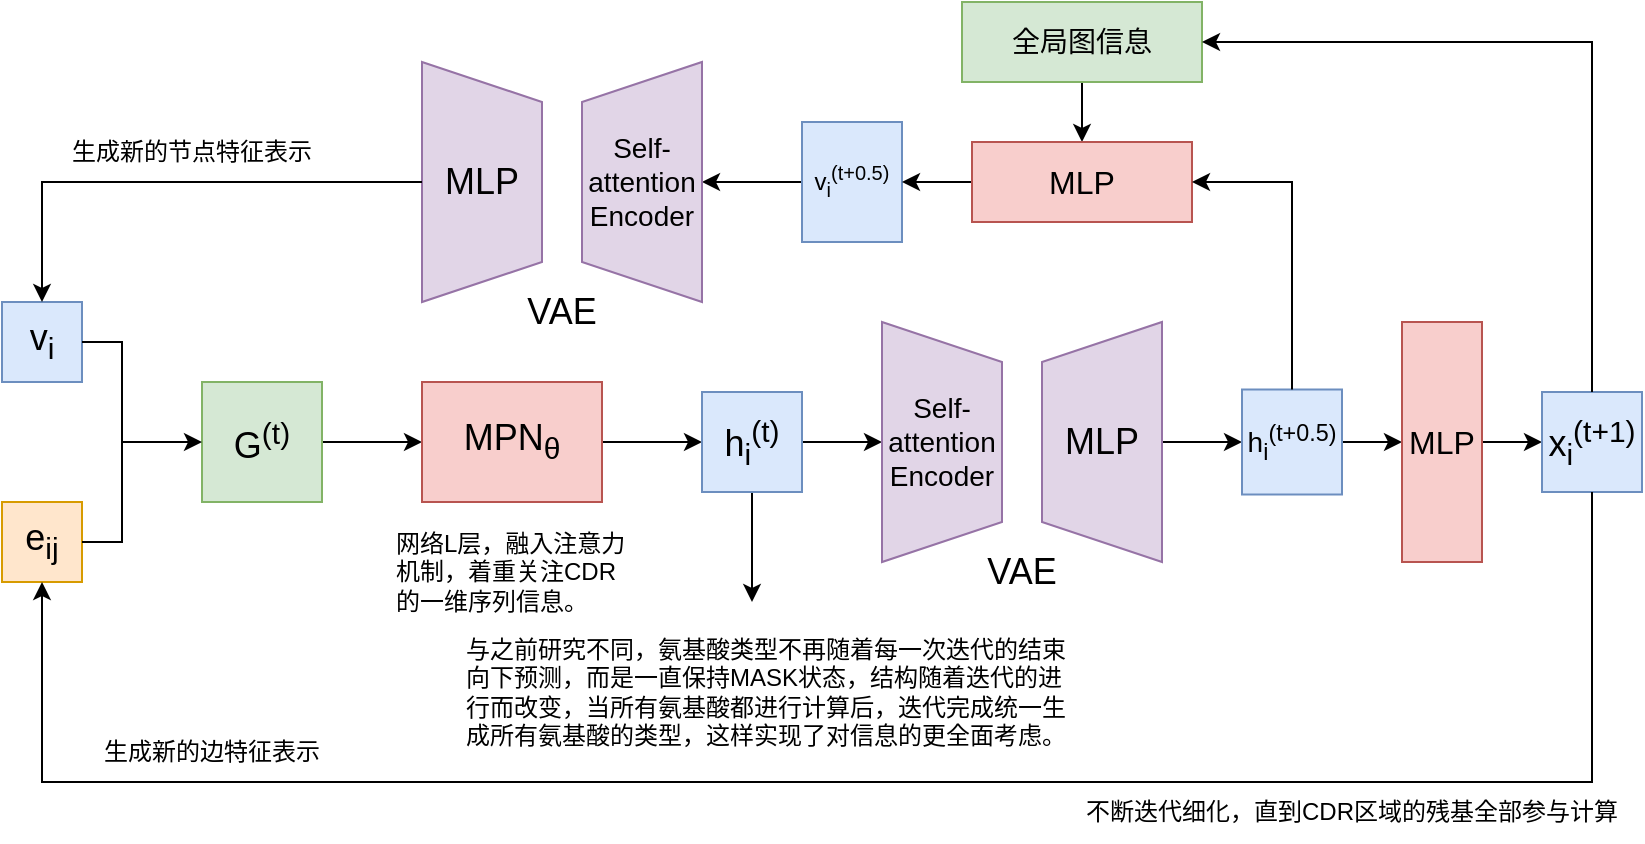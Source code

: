 <mxfile version="21.3.3" type="github">
  <diagram name="第 1 页" id="x90SLZRSGqJVOgKwXgTj">
    <mxGraphModel dx="1064" dy="499" grid="1" gridSize="10" guides="1" tooltips="1" connect="1" arrows="1" fold="1" page="1" pageScale="1" pageWidth="827" pageHeight="1169" math="0" shadow="0">
      <root>
        <mxCell id="0" />
        <mxCell id="1" parent="0" />
        <mxCell id="V-CbSPrDg8GrjM4xDY10-1" value="&lt;span style=&quot;font-size: 18px;&quot;&gt;v&lt;sub&gt;i&lt;/sub&gt;&lt;/span&gt;" style="rounded=0;whiteSpace=wrap;html=1;fillColor=#dae8fc;strokeColor=#6c8ebf;" parent="1" vertex="1">
          <mxGeometry x="140" y="210" width="40" height="40" as="geometry" />
        </mxCell>
        <mxCell id="V-CbSPrDg8GrjM4xDY10-2" value="&lt;span style=&quot;font-size: 18px;&quot;&gt;e&lt;sub&gt;ij&lt;/sub&gt;&lt;/span&gt;" style="rounded=0;whiteSpace=wrap;html=1;fillColor=#ffe6cc;strokeColor=#d79b00;" parent="1" vertex="1">
          <mxGeometry x="140" y="310" width="40" height="40" as="geometry" />
        </mxCell>
        <mxCell id="V-CbSPrDg8GrjM4xDY10-7" value="" style="edgeStyle=orthogonalEdgeStyle;rounded=0;orthogonalLoop=1;jettySize=auto;html=1;" parent="1" source="V-CbSPrDg8GrjM4xDY10-3" target="V-CbSPrDg8GrjM4xDY10-6" edge="1">
          <mxGeometry relative="1" as="geometry" />
        </mxCell>
        <mxCell id="V-CbSPrDg8GrjM4xDY10-3" value="&lt;font style=&quot;font-size: 18px;&quot;&gt;G&lt;sup&gt;(t)&lt;/sup&gt;&lt;/font&gt;" style="rounded=0;whiteSpace=wrap;html=1;fillColor=#d5e8d4;strokeColor=#82b366;" parent="1" vertex="1">
          <mxGeometry x="240" y="250" width="60" height="60" as="geometry" />
        </mxCell>
        <mxCell id="V-CbSPrDg8GrjM4xDY10-4" value="" style="endArrow=classic;html=1;rounded=0;exitX=1;exitY=0.5;exitDx=0;exitDy=0;entryX=0;entryY=0.5;entryDx=0;entryDy=0;" parent="1" source="V-CbSPrDg8GrjM4xDY10-1" target="V-CbSPrDg8GrjM4xDY10-3" edge="1">
          <mxGeometry width="50" height="50" relative="1" as="geometry">
            <mxPoint x="110" y="130" as="sourcePoint" />
            <mxPoint x="160" y="80" as="targetPoint" />
            <Array as="points">
              <mxPoint x="200" y="230" />
              <mxPoint x="200" y="280" />
            </Array>
          </mxGeometry>
        </mxCell>
        <mxCell id="V-CbSPrDg8GrjM4xDY10-5" value="" style="endArrow=none;html=1;rounded=0;exitX=1;exitY=0.5;exitDx=0;exitDy=0;" parent="1" source="V-CbSPrDg8GrjM4xDY10-2" edge="1">
          <mxGeometry width="50" height="50" relative="1" as="geometry">
            <mxPoint x="190" y="410" as="sourcePoint" />
            <mxPoint x="200" y="280" as="targetPoint" />
            <Array as="points">
              <mxPoint x="200" y="330" />
            </Array>
          </mxGeometry>
        </mxCell>
        <mxCell id="V-CbSPrDg8GrjM4xDY10-10" value="" style="edgeStyle=orthogonalEdgeStyle;rounded=0;orthogonalLoop=1;jettySize=auto;html=1;" parent="1" source="V-CbSPrDg8GrjM4xDY10-6" target="V-CbSPrDg8GrjM4xDY10-9" edge="1">
          <mxGeometry relative="1" as="geometry" />
        </mxCell>
        <mxCell id="V-CbSPrDg8GrjM4xDY10-6" value="&lt;font style=&quot;font-size: 18px;&quot;&gt;MPN&lt;sub&gt;θ&lt;/sub&gt;&lt;/font&gt;" style="rounded=0;whiteSpace=wrap;html=1;fillColor=#f8cecc;strokeColor=#b85450;" parent="1" vertex="1">
          <mxGeometry x="350" y="250" width="90" height="60" as="geometry" />
        </mxCell>
        <mxCell id="V-CbSPrDg8GrjM4xDY10-8" value="&lt;font style=&quot;font-size: 12px;&quot;&gt;网络L层，融入注意力机制，着重关注CDR的一维序列信息。&lt;/font&gt;" style="text;html=1;strokeColor=none;fillColor=none;align=left;verticalAlign=middle;whiteSpace=wrap;rounded=0;" parent="1" vertex="1">
          <mxGeometry x="335" y="320" width="120" height="50" as="geometry" />
        </mxCell>
        <mxCell id="V-CbSPrDg8GrjM4xDY10-15" value="" style="edgeStyle=orthogonalEdgeStyle;rounded=0;orthogonalLoop=1;jettySize=auto;html=1;" parent="1" source="V-CbSPrDg8GrjM4xDY10-9" target="V-CbSPrDg8GrjM4xDY10-14" edge="1">
          <mxGeometry relative="1" as="geometry" />
        </mxCell>
        <mxCell id="V-CbSPrDg8GrjM4xDY10-28" value="" style="edgeStyle=orthogonalEdgeStyle;rounded=0;orthogonalLoop=1;jettySize=auto;html=1;" parent="1" source="V-CbSPrDg8GrjM4xDY10-9" edge="1">
          <mxGeometry relative="1" as="geometry">
            <mxPoint x="515" y="360" as="targetPoint" />
          </mxGeometry>
        </mxCell>
        <mxCell id="V-CbSPrDg8GrjM4xDY10-9" value="&lt;font style=&quot;font-size: 18px;&quot;&gt;h&lt;sub&gt;i&lt;/sub&gt;&lt;sup&gt;(t)&lt;/sup&gt;&lt;/font&gt;" style="rounded=0;whiteSpace=wrap;html=1;fillColor=#dae8fc;strokeColor=#6c8ebf;" parent="1" vertex="1">
          <mxGeometry x="490" y="255" width="50" height="50" as="geometry" />
        </mxCell>
        <mxCell id="V-CbSPrDg8GrjM4xDY10-14" value="&lt;font style=&quot;font-size: 14px;&quot;&gt;Self-attention&lt;br&gt;Encoder&lt;/font&gt;" style="shape=trapezoid;perimeter=trapezoidPerimeter;whiteSpace=wrap;html=1;fixedSize=1;direction=south;fillColor=#e1d5e7;strokeColor=#9673a6;" parent="1" vertex="1">
          <mxGeometry x="580" y="220" width="60" height="120" as="geometry" />
        </mxCell>
        <mxCell id="V-CbSPrDg8GrjM4xDY10-20" value="" style="edgeStyle=orthogonalEdgeStyle;rounded=0;orthogonalLoop=1;jettySize=auto;html=1;" parent="1" source="V-CbSPrDg8GrjM4xDY10-16" target="V-CbSPrDg8GrjM4xDY10-19" edge="1">
          <mxGeometry relative="1" as="geometry" />
        </mxCell>
        <mxCell id="V-CbSPrDg8GrjM4xDY10-16" value="&lt;font style=&quot;font-size: 18px;&quot;&gt;MLP&lt;/font&gt;" style="shape=trapezoid;perimeter=trapezoidPerimeter;whiteSpace=wrap;html=1;fixedSize=1;direction=north;fillColor=#e1d5e7;strokeColor=#9673a6;" parent="1" vertex="1">
          <mxGeometry x="660" y="220" width="60" height="120" as="geometry" />
        </mxCell>
        <mxCell id="V-CbSPrDg8GrjM4xDY10-18" value="&lt;font style=&quot;font-size: 18px;&quot;&gt;VAE&lt;/font&gt;" style="text;html=1;strokeColor=none;fillColor=none;align=center;verticalAlign=middle;whiteSpace=wrap;rounded=0;" parent="1" vertex="1">
          <mxGeometry x="620" y="330" width="60" height="30" as="geometry" />
        </mxCell>
        <mxCell id="V-CbSPrDg8GrjM4xDY10-22" value="" style="edgeStyle=orthogonalEdgeStyle;rounded=0;orthogonalLoop=1;jettySize=auto;html=1;" parent="1" source="V-CbSPrDg8GrjM4xDY10-19" target="V-CbSPrDg8GrjM4xDY10-21" edge="1">
          <mxGeometry relative="1" as="geometry" />
        </mxCell>
        <mxCell id="V-CbSPrDg8GrjM4xDY10-19" value="&lt;font style=&quot;font-size: 14px;&quot;&gt;h&lt;sub style=&quot;border-color: var(--border-color);&quot;&gt;i&lt;/sub&gt;&lt;sup style=&quot;border-color: var(--border-color);&quot;&gt;(t+0.5)&lt;/sup&gt;&lt;/font&gt;" style="whiteSpace=wrap;html=1;fillColor=#dae8fc;strokeColor=#6c8ebf;" parent="1" vertex="1">
          <mxGeometry x="760" y="253.75" width="50" height="52.5" as="geometry" />
        </mxCell>
        <mxCell id="V-CbSPrDg8GrjM4xDY10-24" value="" style="edgeStyle=orthogonalEdgeStyle;rounded=0;orthogonalLoop=1;jettySize=auto;html=1;" parent="1" source="V-CbSPrDg8GrjM4xDY10-21" target="V-CbSPrDg8GrjM4xDY10-23" edge="1">
          <mxGeometry relative="1" as="geometry" />
        </mxCell>
        <mxCell id="V-CbSPrDg8GrjM4xDY10-21" value="&lt;font style=&quot;font-size: 16px;&quot;&gt;MLP&lt;/font&gt;" style="rounded=0;whiteSpace=wrap;html=1;fillColor=#f8cecc;strokeColor=#b85450;" parent="1" vertex="1">
          <mxGeometry x="840" y="220" width="40" height="120" as="geometry" />
        </mxCell>
        <mxCell id="V-CbSPrDg8GrjM4xDY10-23" value="&lt;font style=&quot;font-size: 18px;&quot;&gt;x&lt;sub&gt;i&lt;/sub&gt;&lt;sup&gt;(t+1)&lt;/sup&gt;&lt;/font&gt;" style="rounded=0;whiteSpace=wrap;html=1;fillColor=#dae8fc;strokeColor=#6c8ebf;" parent="1" vertex="1">
          <mxGeometry x="910" y="255" width="50" height="50" as="geometry" />
        </mxCell>
        <mxCell id="V-CbSPrDg8GrjM4xDY10-34" value="" style="edgeStyle=orthogonalEdgeStyle;rounded=0;orthogonalLoop=1;jettySize=auto;html=1;" parent="1" source="V-CbSPrDg8GrjM4xDY10-25" target="V-CbSPrDg8GrjM4xDY10-33" edge="1">
          <mxGeometry relative="1" as="geometry" />
        </mxCell>
        <mxCell id="V-CbSPrDg8GrjM4xDY10-25" value="&lt;font style=&quot;font-size: 14px;&quot;&gt;全局图信息&lt;/font&gt;" style="rounded=0;whiteSpace=wrap;html=1;fillColor=#d5e8d4;strokeColor=#82b366;" parent="1" vertex="1">
          <mxGeometry x="620" y="60" width="120" height="40" as="geometry" />
        </mxCell>
        <mxCell id="V-CbSPrDg8GrjM4xDY10-26" value="" style="endArrow=classic;html=1;rounded=0;exitX=0.5;exitY=0;exitDx=0;exitDy=0;entryX=1;entryY=0.5;entryDx=0;entryDy=0;" parent="1" source="V-CbSPrDg8GrjM4xDY10-23" target="V-CbSPrDg8GrjM4xDY10-25" edge="1">
          <mxGeometry width="50" height="50" relative="1" as="geometry">
            <mxPoint x="870" y="170" as="sourcePoint" />
            <mxPoint x="920" y="120" as="targetPoint" />
            <Array as="points">
              <mxPoint x="935" y="80" />
            </Array>
          </mxGeometry>
        </mxCell>
        <mxCell id="V-CbSPrDg8GrjM4xDY10-29" value="与之前研究不同，氨基酸类型不再随着每一次迭代的结束向下预测，而是一直保持MASK状态，结构随着迭代的进行而改变，当所有氨基酸都进行计算后，迭代完成统一生成所有氨基酸的类型，这样实现了对信息的更全面考虑。" style="text;html=1;strokeColor=none;fillColor=none;align=left;verticalAlign=middle;whiteSpace=wrap;rounded=0;" parent="1" vertex="1">
          <mxGeometry x="370" y="390" width="310" height="30" as="geometry" />
        </mxCell>
        <mxCell id="V-CbSPrDg8GrjM4xDY10-41" value="" style="edgeStyle=orthogonalEdgeStyle;rounded=0;orthogonalLoop=1;jettySize=auto;html=1;" parent="1" source="V-CbSPrDg8GrjM4xDY10-30" target="V-CbSPrDg8GrjM4xDY10-39" edge="1">
          <mxGeometry relative="1" as="geometry" />
        </mxCell>
        <mxCell id="V-CbSPrDg8GrjM4xDY10-30" value="v&lt;sub&gt;i&lt;/sub&gt;&lt;sup&gt;(t+0.5)&lt;/sup&gt;" style="rounded=0;whiteSpace=wrap;html=1;fillColor=#dae8fc;strokeColor=#6c8ebf;" parent="1" vertex="1">
          <mxGeometry x="540" y="120" width="50" height="60" as="geometry" />
        </mxCell>
        <mxCell id="V-CbSPrDg8GrjM4xDY10-36" value="" style="edgeStyle=orthogonalEdgeStyle;rounded=0;orthogonalLoop=1;jettySize=auto;html=1;" parent="1" source="V-CbSPrDg8GrjM4xDY10-33" target="V-CbSPrDg8GrjM4xDY10-30" edge="1">
          <mxGeometry relative="1" as="geometry" />
        </mxCell>
        <mxCell id="V-CbSPrDg8GrjM4xDY10-33" value="&lt;font style=&quot;font-size: 16px;&quot;&gt;MLP&lt;/font&gt;" style="rounded=0;whiteSpace=wrap;html=1;fillColor=#f8cecc;strokeColor=#b85450;" parent="1" vertex="1">
          <mxGeometry x="625" y="130" width="110" height="40" as="geometry" />
        </mxCell>
        <mxCell id="V-CbSPrDg8GrjM4xDY10-35" value="" style="endArrow=classic;html=1;rounded=0;exitX=0.5;exitY=0;exitDx=0;exitDy=0;entryX=1;entryY=0.5;entryDx=0;entryDy=0;" parent="1" source="V-CbSPrDg8GrjM4xDY10-19" target="V-CbSPrDg8GrjM4xDY10-33" edge="1">
          <mxGeometry width="50" height="50" relative="1" as="geometry">
            <mxPoint x="750" y="190" as="sourcePoint" />
            <mxPoint x="800" y="140" as="targetPoint" />
            <Array as="points">
              <mxPoint x="785" y="150" />
            </Array>
          </mxGeometry>
        </mxCell>
        <mxCell id="V-CbSPrDg8GrjM4xDY10-37" value="&lt;font style=&quot;font-size: 18px;&quot;&gt;MLP&lt;/font&gt;" style="shape=trapezoid;perimeter=trapezoidPerimeter;whiteSpace=wrap;html=1;fixedSize=1;direction=south;fillColor=#e1d5e7;strokeColor=#9673a6;" parent="1" vertex="1">
          <mxGeometry x="350" y="90" width="60" height="120" as="geometry" />
        </mxCell>
        <mxCell id="V-CbSPrDg8GrjM4xDY10-39" value="&lt;font style=&quot;font-size: 14px;&quot;&gt;Self-attention&lt;br style=&quot;border-color: var(--border-color);&quot;&gt;Encoder&lt;/font&gt;" style="shape=trapezoid;perimeter=trapezoidPerimeter;whiteSpace=wrap;html=1;fixedSize=1;direction=north;fillColor=#e1d5e7;strokeColor=#9673a6;" parent="1" vertex="1">
          <mxGeometry x="430" y="90" width="60" height="120" as="geometry" />
        </mxCell>
        <mxCell id="V-CbSPrDg8GrjM4xDY10-40" value="&lt;font style=&quot;font-size: 18px;&quot;&gt;VAE&lt;/font&gt;" style="text;html=1;strokeColor=none;fillColor=none;align=center;verticalAlign=middle;whiteSpace=wrap;rounded=0;" parent="1" vertex="1">
          <mxGeometry x="390" y="200" width="60" height="30" as="geometry" />
        </mxCell>
        <mxCell id="V-CbSPrDg8GrjM4xDY10-42" value="" style="endArrow=classic;html=1;rounded=0;exitX=0.5;exitY=1;exitDx=0;exitDy=0;entryX=0.5;entryY=0;entryDx=0;entryDy=0;" parent="1" source="V-CbSPrDg8GrjM4xDY10-37" target="V-CbSPrDg8GrjM4xDY10-1" edge="1">
          <mxGeometry width="50" height="50" relative="1" as="geometry">
            <mxPoint x="60" y="190" as="sourcePoint" />
            <mxPoint x="110" y="140" as="targetPoint" />
            <Array as="points">
              <mxPoint x="160" y="150" />
            </Array>
          </mxGeometry>
        </mxCell>
        <mxCell id="sGo_OVW4n0MB-UbGE2Xv-1" value="" style="endArrow=classic;html=1;rounded=0;exitX=0.5;exitY=1;exitDx=0;exitDy=0;entryX=0.5;entryY=1;entryDx=0;entryDy=0;" edge="1" parent="1" source="V-CbSPrDg8GrjM4xDY10-23" target="V-CbSPrDg8GrjM4xDY10-2">
          <mxGeometry width="50" height="50" relative="1" as="geometry">
            <mxPoint x="240" y="450" as="sourcePoint" />
            <mxPoint x="120" y="460" as="targetPoint" />
            <Array as="points">
              <mxPoint x="935" y="450" />
              <mxPoint x="540" y="450" />
              <mxPoint x="160" y="450" />
            </Array>
          </mxGeometry>
        </mxCell>
        <mxCell id="sGo_OVW4n0MB-UbGE2Xv-2" value="生成新的节点特征表示" style="text;html=1;strokeColor=none;fillColor=none;align=center;verticalAlign=middle;whiteSpace=wrap;rounded=0;" vertex="1" parent="1">
          <mxGeometry x="170" y="120" width="130" height="30" as="geometry" />
        </mxCell>
        <mxCell id="sGo_OVW4n0MB-UbGE2Xv-3" value="生成新的边特征表示" style="text;html=1;strokeColor=none;fillColor=none;align=center;verticalAlign=middle;whiteSpace=wrap;rounded=0;" vertex="1" parent="1">
          <mxGeometry x="180" y="420" width="130" height="30" as="geometry" />
        </mxCell>
        <mxCell id="sGo_OVW4n0MB-UbGE2Xv-4" value="不断迭代细化，直到CDR区域的残基全部参与计算" style="text;html=1;strokeColor=none;fillColor=none;align=center;verticalAlign=middle;whiteSpace=wrap;rounded=0;" vertex="1" parent="1">
          <mxGeometry x="670" y="450" width="290" height="30" as="geometry" />
        </mxCell>
      </root>
    </mxGraphModel>
  </diagram>
</mxfile>
